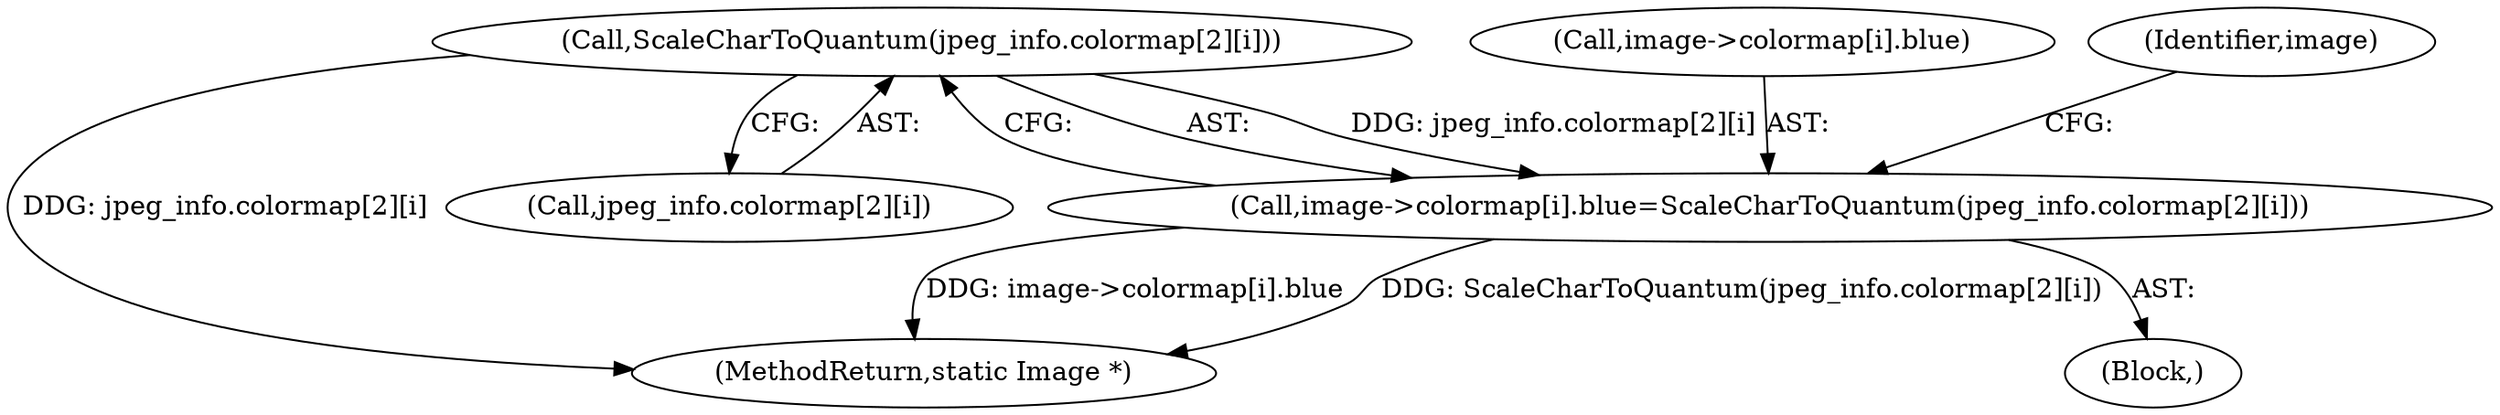 digraph "0_ImageMagick_1737ac82b335e53376382c07b9a500d73dd2aa11@array" {
"1001374" [label="(Call,ScaleCharToQuantum(jpeg_info.colormap[2][i]))"];
"1001366" [label="(Call,image->colormap[i].blue=ScaleCharToQuantum(jpeg_info.colormap[2][i]))"];
"1001333" [label="(Block,)"];
"1001897" [label="(MethodReturn,static Image *)"];
"1001375" [label="(Call,jpeg_info.colormap[2][i])"];
"1001374" [label="(Call,ScaleCharToQuantum(jpeg_info.colormap[2][i]))"];
"1001367" [label="(Call,image->colormap[i].blue)"];
"1001366" [label="(Call,image->colormap[i].blue=ScaleCharToQuantum(jpeg_info.colormap[2][i]))"];
"1001386" [label="(Identifier,image)"];
"1001374" -> "1001366"  [label="AST: "];
"1001374" -> "1001375"  [label="CFG: "];
"1001375" -> "1001374"  [label="AST: "];
"1001366" -> "1001374"  [label="CFG: "];
"1001374" -> "1001897"  [label="DDG: jpeg_info.colormap[2][i]"];
"1001374" -> "1001366"  [label="DDG: jpeg_info.colormap[2][i]"];
"1001366" -> "1001333"  [label="AST: "];
"1001367" -> "1001366"  [label="AST: "];
"1001386" -> "1001366"  [label="CFG: "];
"1001366" -> "1001897"  [label="DDG: image->colormap[i].blue"];
"1001366" -> "1001897"  [label="DDG: ScaleCharToQuantum(jpeg_info.colormap[2][i])"];
}
